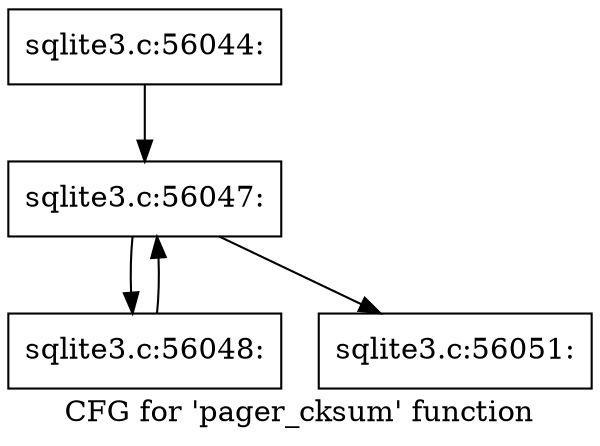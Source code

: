 digraph "CFG for 'pager_cksum' function" {
	label="CFG for 'pager_cksum' function";

	Node0x55c0f756db50 [shape=record,label="{sqlite3.c:56044:}"];
	Node0x55c0f756db50 -> Node0x55c0f7571f90;
	Node0x55c0f7571f90 [shape=record,label="{sqlite3.c:56047:}"];
	Node0x55c0f7571f90 -> Node0x55c0f7572340;
	Node0x55c0f7571f90 -> Node0x55c0f75720f0;
	Node0x55c0f7572340 [shape=record,label="{sqlite3.c:56048:}"];
	Node0x55c0f7572340 -> Node0x55c0f7571f90;
	Node0x55c0f75720f0 [shape=record,label="{sqlite3.c:56051:}"];
}
